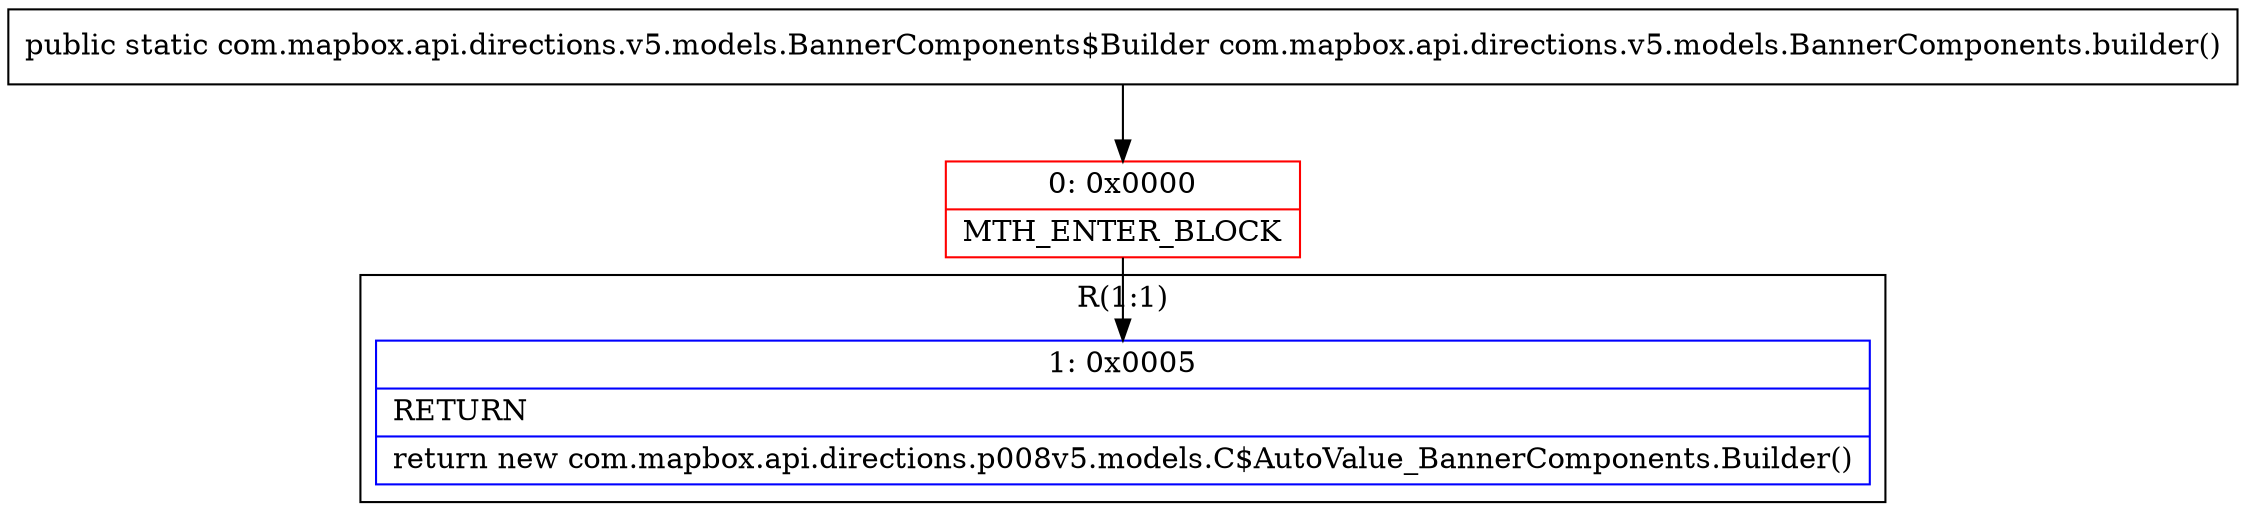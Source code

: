 digraph "CFG forcom.mapbox.api.directions.v5.models.BannerComponents.builder()Lcom\/mapbox\/api\/directions\/v5\/models\/BannerComponents$Builder;" {
subgraph cluster_Region_658996241 {
label = "R(1:1)";
node [shape=record,color=blue];
Node_1 [shape=record,label="{1\:\ 0x0005|RETURN\l|return new com.mapbox.api.directions.p008v5.models.C$AutoValue_BannerComponents.Builder()\l}"];
}
Node_0 [shape=record,color=red,label="{0\:\ 0x0000|MTH_ENTER_BLOCK\l}"];
MethodNode[shape=record,label="{public static com.mapbox.api.directions.v5.models.BannerComponents$Builder com.mapbox.api.directions.v5.models.BannerComponents.builder() }"];
MethodNode -> Node_0;
Node_0 -> Node_1;
}

